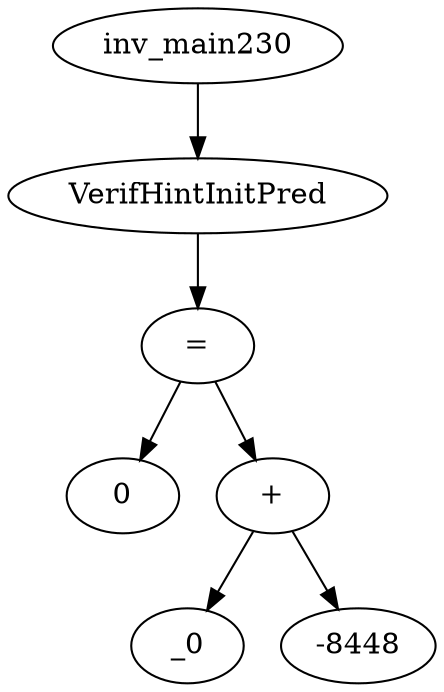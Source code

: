 digraph dag {
0 [label="inv_main230"];
1 [label="VerifHintInitPred"];
2 [label="="];
3 [label="0"];
4 [label="+"];
5 [label="_0"];
6 [label="-8448"];
0->1
1->2
2->4
2 -> 3
4->6
4 -> 5
}
